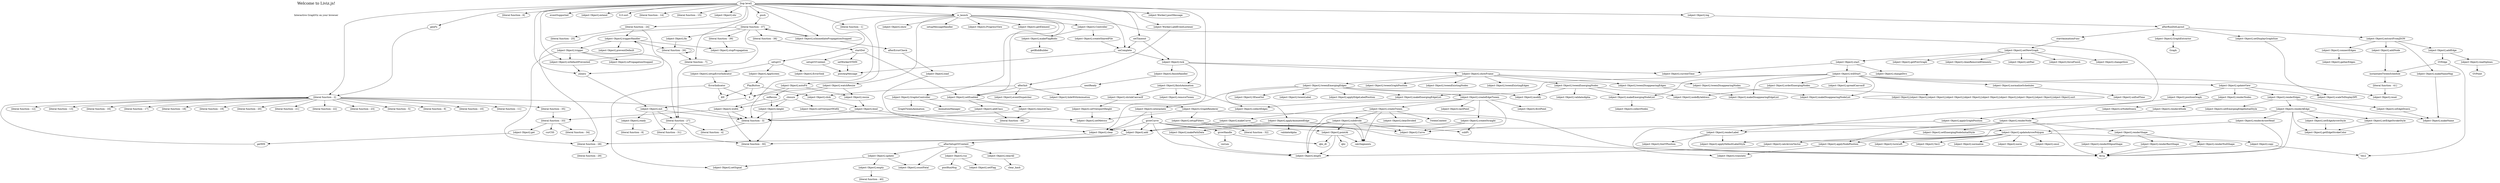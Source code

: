 digraph testgraph{
 {node[shape=none,
       fontsize=23]
  "Welcome to Liviz.js!"
 }
 {node[shape=none]
  "Interactive GraphViz on your browser"
 }
 {edge[color=transparent]
  "Welcome to Liviz.js!" ->
  "Interactive GraphViz on your browser"
 }
 
"[top level]" -> "[literal function - 1]"
"[top level]" -> "[literal function - 2]"
"[literal function - 2]" -> "[literal function - 3]"
"[literal function - 3]" -> "[literal function - 4]"
"[literal function - 2]" -> "[literal function - 5]"
"[top level]" -> "[literal function - 6]"
"[top level]" -> "jQuery"
"jQuery" -> "[object Object].init"
"[top level]" -> "[literal function - 7]"
"[object Object].init" -> "[literal function - 3]"
"[object Object].init" -> "[object Object].ready"
"[object Object].ready" -> "[literal function - 8]"
"[top level]" -> "eventSupported"
"[top level]" -> "[object Object].extend"
"[literal function - 2]" -> "[literal function - 9]"
"[literal function - 2]" -> "[literal function - 10]"
"[literal function - 2]" -> "[literal function - 11]"
"[literal function - 2]" -> "[literal function - 12]"
"[literal function - 2]" -> "[literal function - 13]"
"[top level]" -> "0,0.sort"
"[top level]" -> "[literal function - 14]"
"[top level]" -> "[literal function - 15]"
"[literal function - 2]" -> "[literal function - 16]"
"[literal function - 2]" -> "[literal function - 17]"
"[literal function - 2]" -> "[literal function - 18]"
"[literal function - 2]" -> "[literal function - 19]"
"[top level]" -> "[object Object].xhr"
"[top level]" -> "genFx"
"genFx" -> "[literal function - 2]"
"[literal function - 2]" -> "[literal function - 20]"
"[literal function - 2]" -> "[literal function - 21]"
"[literal function - 1]" -> "[literal function - 3]"
"[literal function - 2]" -> "[literal function - 22]"
"[literal function - 2]" -> "[literal function - 23]"
"[top level]" -> "[literal function - 24]"
"[literal function - 24]" -> "[literal function - 25]"
"[literal function - 24]" -> "jQuery"
"[literal function - 24]" -> "[object Object].triggerHandler"
"[object Object].triggerHandler" -> "[literal function - 26]"
"[literal function - 26]" -> "[literal function - 26]"
"[literal function - 26]" -> "[literal function - 7]"
"[object Object].triggerHandler" -> "[object Object].preventDefault"
"[object Object].triggerHandler" -> "[object Object].stopPropagation"
"[object Object].triggerHandler" -> "[object Object].trigger"
"[object Object].trigger" -> "[literal function - 27]"
"[object Object].trigger" -> "[literal function - 28]"
"[literal function - 28]" -> "[literal function - 29]"
"[object Object].trigger" -> "[object Object].isPropagationStopped"
"[object Object].trigger" -> "[object Object].isDefaultPrevented"
"[top level]" -> "[object Object].isDefaultPrevented"
"[object Object].isDefaultPrevented" -> "jQuery"
"[object Object].isDefaultPrevented" -> "[object Object].triggerHandler"
"[top level]" -> "w_launch"
"w_launch" -> "[object Object].ProgressView"
"w_launch" -> "[object Object].getElement"
"w_launch" -> "[object Object].autoFit"
"[object Object].autoFit" -> "$"
"$" -> "[object Object].init"
"[object Object].init" -> "[literal function - 27]"
"[literal function - 27]" -> "[literal function - 4]"
"[literal function - 27]" -> "[literal function - 30]"
"[object Object].autoFit" -> "[object Object].resize"
"[object Object].resize" -> "[object Object].bind"
"[object Object].bind" -> "[literal function - 3]"
"[object Object].bind" -> "[object Object].add"
"[object Object].add" -> "[literal function - 30]"
"[object Object].add" -> "[literal function - 28]"
"[object Object].autoFit" -> "onResize"
"onResize" -> "[object Object].width"
"[object Object].width" -> "[literal function - 3]"
"[object Object].width" -> "[literal function - 30]"
"onResize" -> "[object Object].height"
"[object Object].height" -> "[literal function - 3]"
"[object Object].height" -> "[literal function - 30]"
"w_launch" -> "[object Object].renderLabel"
"w_launch" -> "[object Object].show"
"w_launch" -> "setupUI"
"setupUI" -> "[object Object].ErrorSink"
"setupUI" -> "[object Object].AppScreen"
"[object Object].AppScreen" -> "PlayButton"
"PlayButton" -> "$H"
"PlayButton" -> "$"
"PlayButton" -> "[object Object].click"
"[object Object].click" -> "[object Object].bind"
"[object Object].init" -> "[literal function - 31]"
"setupUI" -> "[object Object].setupErrorIndicator"
"[object Object].setupErrorIndicator" -> "ErrorIndicator"
"ErrorIndicator" -> "$H"
"ErrorIndicator" -> "[object Object].setSignal"
"ErrorIndicator" -> "$"
"w_launch" -> "[object Object].GraphsController"
"[object Object].GraphsController" -> "[object Object].GraphRenderer"
"[object Object].GraphRenderer" -> "$svg"
"[object Object].GraphRenderer" -> "[object Object].setMetrics"
"[object Object].GraphRenderer" -> "[object Object].setupFilters"
"[object Object].setupFilters" -> "$svg"
"[object Object].setupFilters" -> "[literal function - 32]"
"[object Object].GraphsController" -> "GraphTweenAnimation"
"[object Object].GraphsController" -> "AnimationManager"
"w_launch" -> "[object Object].watchResize"
"[object Object].watchResize" -> "$"
"[object Object].watchResize" -> "[object Object].resize"
"[object Object].watchResize" -> "closure"
"closure" -> "[object Object].width"
"[object Object].width" -> "[literal function - 33]"
"[literal function - 33]" -> "[literal function - 34]"
"[literal function - 33]" -> "[object Object].get"
"[object Object].get" -> "getWH"
"getWH" -> "[literal function - 2]"
"[literal function - 2]" -> "[literal function - 35]"
"[literal function - 35]" -> "[literal function - 33]"
"[literal function - 33]" -> "curCSS"
"closure" -> "[object Object].setViewportWidth"
"[object Object].setViewportWidth" -> "[object Object].setMetrics"
"closure" -> "[object Object].height"
"w_launch" -> "[object Object].setEnabled"
"[object Object].setEnabled" -> "[object Object].addClass"
"[object Object].addClass" -> "[literal function - 3]"
"[object Object].addClass" -> "[literal function - 36]"
"w_launch" -> "setupMessageHandler"
"w_launch" -> "[object Object].Controller"
"[object Object].Controller" -> "[object Object].makeFlagBlobs"
"[object Object].makeFlagBlobs" -> "getBlobBuilder"
"[object Object].Controller" -> "[object Object].createSharedFile"
"[object Object].createSharedFile" -> "onComplete"
"onComplete" -> "postArgMessage"
"[top level]" -> "[object Worker].addEventListener"
"[object Worker].addEventListener" -> "afterInit"
"afterInit" -> "[object Object].setEnabled"
"[object Object].setEnabled" -> "[object Object].removeClass"
"[object Object].removeClass" -> "[literal function - 3]"
"[object Object].removeClass" -> "[literal function - 36]"
"afterInit" -> "[object Object].hideWithAnimation"
"afterInit" -> "[object Object].eventDispatcher"
"afterInit" -> "[object Object].click"
"[top level]" -> ".push"
".push" -> "[literal function - 37]"
"[literal function - 37]" -> "[literal function - 27]"
"[literal function - 27]" -> "[literal function - 31]"
"[literal function - 37]" -> "[object Object].fix"
"[object Object].fix" -> "[literal function - 26]"
"[literal function - 37]" -> "[literal function - 28]"
"[literal function - 37]" -> "[literal function - 38]"
"[literal function - 38]" -> "startDot"
"startDot" -> "[object Object].setEnabled"
"startDot" -> "setWorkerSTDIN"
"setWorkerSTDIN" -> "postArgMessage"
"startDot" -> "setupGVContext"
"setupGVContext" -> "postArgMessage"
"[literal function - 37]" -> "[object Object].isImmediatePropagationStopped"
"[top level]" -> "[object Object].isImmediatePropagationStopped"
"[object Object].isImmediatePropagationStopped" -> "[literal function - 37]"
"[literal function - 37]" -> "[literal function - 39]"
"[literal function - 39]" -> "[object Object].stopPropagation"
"[object Object].isImmediatePropagationStopped" -> "afterErrorCheck"
"afterErrorCheck" -> "[object Object].load"
"[object Object].load" -> "[object Object].clear"
"[top level]" -> "[object Object].clear"
"[object Object].clear" -> "afterSetupGVContext"
"afterSetupGVContext" -> "[object Object].clearAll"
"[object Object].clearAll" -> "clear_hash"
"afterSetupGVContext" -> "[object Object].update"
"[object Object].update" -> "[object Object].empty"
"[object Object].empty" -> "[literal function - 40]"
"[object Object].update" -> "[object Object].countFatal"
"[object Object].update" -> "[object Object].setSignal"
"afterSetupGVContext" -> "[object Object].countFatal"
"afterSetupGVContext" -> "[object Object].run"
"[object Object].run" -> "[object Object].setFlag"
"[object Object].run" -> "postRunMsg"
"[top level]" -> "[object Worker].postMessage"
"[top level]" -> "[object Object].log"
"[object Object].log" -> "afterRunDotLayout"
"afterRunDotLayout" -> "[object Object].GraphExtractor"
"[object Object].GraphExtractor" -> "Graph"
"afterRunDotLayout" -> "[object Object].extractFromJSON"
"[object Object].extractFromJSON" -> "[object Object].addNode"
"[object Object].addNode" -> "instantiateTweenSchedule"
"instantiateTweenSchedule" -> "[literal function - 41]"
"[literal function - 41]" -> "[object Object].reset"
"[object Object].extractFromJSON" -> "[object Object].addEdge"
"[object Object].addEdge" -> "GVEdge"
"GVEdge" -> "Vec2"
"GVEdge" -> "instantiateTweenSchedule"
"[object Object].addEdge" -> "[object Object].readSplines"
"[object Object].readSplines" -> "GVPoint"
"[object Object].extractFromJSON" -> "[object Object].connectEdges"
"[object Object].connectEdges" -> "[object Object].gatherEdges"
"[object Object].extractFromJSON" -> "[object Object].makeNameMap"
"[object Object].makeNameMap" -> "[object Object].makeName"
"afterRunDotLayout" -> "[object Object].setDisplayGraphSize"
"[object Object].setDisplayGraphSize" -> "[object Object].scaleToDisplayDPI"
"afterRunDotLayout" -> "startAnimationFunc"
"startAnimationFunc" -> "[object Object].setNewGraph"
"[object Object].setNewGraph" -> "[object Object].forceFinish"
"[object Object].setNewGraph" -> "[object Object].changeSlow"
"[object Object].setNewGraph" -> "[object Object].getPrevGraph"
"[object Object].setNewGraph" -> "[object Object].cleanRemovedElements"
"[object Object].setNewGraph" -> "[object Object].setPair"
"[object Object].setNewGraph" -> "[object Object].start"
"[object Object].start" -> "[object Object].willStart"
"[object Object].willStart" -> "[object Object].spreadCanvasIf"
"[object Object].willStart" -> "[object Object].updateView"
"[object Object].updateView" -> "[object Object].scaleToDisplayDPI"
"[object Object].updateView" -> "[object Object].positionGraph"
"[object Object].positionGraph" -> "[object Object].applyGraphPosition"
"[object Object].applyGraphPosition" -> "[object Object].translate"
"[object Object].updateView" -> "[object Object].renderNodes"
"[object Object].renderNodes" -> "[object Object].isNodeDrawn"
"[object Object].renderNodes" -> "[object Object].renderANode"
"[object Object].renderANode" -> "[object Object].renderNode"
"[object Object].renderNode" -> "$svg"
"[object Object].renderNode" -> "[object Object].applyNodePosition"
"[object Object].applyNodePosition" -> "[object Object].translate"
"[object Object].renderNode" -> "[object Object].renderShape"
"[object Object].renderShape" -> "[object Object].renderNullShape"
"[object Object].renderNullShape" -> "$svg"
"[object Object].renderNode" -> "[object Object].renderLabel"
"[object Object].renderLabel" -> "$svg"
"[object Object].renderLabel" -> "[object Object].applyDefaultLabelStyle"
"[object Object].renderLabel" -> "[object Object].fontYPosition"
"[object Object].renderNode" -> "[object Object].setEmergingNodeInitialStyle"
"[object Object].renderShape" -> "[object Object].renderEllipseShape"
"[object Object].renderEllipseShape" -> "$svg"
"[object Object].renderShape" -> "[object Object].renderRectShape"
"[object Object].renderRectShape" -> "$svg"
"[object Object].updateView" -> "[object Object].renderEdges"
"[object Object].renderEdges" -> "[object Object].isEdgeDrawn"
"[object Object].isEdgeDrawn" -> "[object Object].makeName"
"[object Object].renderEdges" -> "[object Object].makeName"
"[object Object].renderEdges" -> "[object Object].renderAEdge"
"[object Object].renderAEdge" -> "$svg"
"[object Object].renderAEdge" -> "[object Object].setEdgeStrokeStyle"
"[object Object].setEdgeStrokeStyle" -> "[object Object].getEdgeStrokeColor"
"[object Object].renderAEdge" -> "[object Object].getEdgeStrokeColor"
"[object Object].renderAEdge" -> "[object Object].renderArrawHead"
"[object Object].renderArrawHead" -> "$svg"
"[object Object].renderArrawHead" -> "[object Object].updateArrowPolygon"
"[object Object].updateArrowPolygon" -> "[object Object].calcArrowVector"
"[object Object].updateArrowPolygon" -> "[object Object].Vec2"
"[object Object].updateArrowPolygon" -> "[object Object].normalize"
"[object Object].updateArrowPolygon" -> "[object Object].norm"
"[object Object].updateArrowPolygon" -> "[object Object].smul"
"[object Object].updateArrowPolygon" -> "[object Object].copy"
"[object Object].copy" -> "Vec2"
"[object Object].updateArrowPolygon" -> "[object Object].turnLeft"
"[object Object].updateArrowPolygon" -> "[object Object].applyNodePosition"
"[object Object].renderAEdge" -> "[object Object].setEdgeArrowStyle"
"[object Object].setEdgeArrowStyle" -> "[object Object].getEdgeStrokeColor"
"[object Object].renderAEdge" -> "[object Object].applyDefaultLabelStyle"
"[object Object].renderEdges" -> "[object Object].setEmergingEdgeInitialStyle"
"[object Object].willStart" -> "[object Object].makeEmergingNodeList"
"[object Object].makeEmergingNodeList" -> "[object Object].collectNodes"
"[object Object].willStart" -> "[object Object].makeDisappearingNodeList"
"[object Object].willStart" -> "[object Object].makeEmergingEdgeList"
"[object Object].makeEmergingEdgeList" -> "[object Object].collectEdges"
"[object Object].willStart" -> "[object Object].makeDisappearingEdgeList"
"[object Object].willStart" -> "[object Object].reset"
"[object Object].willStart" -> "[object Object].orderEmergingNodes"
"[object Object].orderEmergingNodes" -> "[object Object].nodeByAddress"
"[object Object].orderEmergingNodes" -> "[object Object],[object Object],[object Object],[object Object],[object Object],[object Object],[object Object],[object Object],[object Object],[object Object].sort"
"[object Object].willStart" -> "[object Object].normalizeSchedules"
"[object Object].normalizeSchedules" -> "[object Object].unEndTime"
"[object Object].start" -> "[object Object].changeDivs"
"[object Object].start" -> "[object Object].currentTime"
"[top level]" -> "setTimeout"
"setTimeout" -> "onComplete"
"[top level]" -> "onComplete"
"onComplete" -> "[object Object].tick"
"[object Object].tick" -> "[object Object].currentTime"
"[object Object].tick" -> "[object Object].showFrame"
"[object Object].showFrame" -> "[object Object].tweenGraphPosition"
"[object Object].showFrame" -> "[object Object].tweenEmergingNodes"
"[object Object].tweenEmergingNodes" -> "[object Object].makeEmergingNodeList"
"[object Object].tweenEmergingNodes" -> "[object Object].nodeByAddress"
"[object Object].tweenEmergingNodes" -> "[object Object].modify"
"[object Object].tweenEmergingNodes" -> "[object Object].validateAlpha"
"[object Object].showFrame" -> "[object Object].tweenEmergingEdges"
"[object Object].tweenEmergingEdges" -> "[object Object].makeEmergingEdgeList"
"[object Object].tweenEmergingEdges" -> "[object Object].createEdgeTween"
"[object Object].createEdgeTween" -> "[object Object].firstPoint"
"[object Object].createEdgeTween" -> "[object Object].lastPoint"
"[object Object].createEdgeTween" -> "[object Object].createStraight"
"[object Object].createStraight" -> "[object Object].Curve"
"[object Object].createStraight" -> "[object Object].add"
"[object Object].createStraight" -> "subPt"
"[object Object].createEdgeTween" -> "[object Object].makeCurve"
"[object Object].makeCurve" -> "[object Object].Curve"
"[object Object].makeCurve" -> "[object Object].add"
"[object Object].createEdgeTween" -> "[object Object].createTween"
"[object Object].createTween" -> "[object Object].clearDivided"
"[object Object].createTween" -> "[object Object].length"
"[object Object].createTween" -> "calcSegments"
"[object Object].createTween" -> "TweenContext"
"[object Object].createEdgeTween" -> "[object Object].Curve"
"[object Object].tweenEmergingEdges" -> "[object Object].modify"
"[object Object].tweenEmergingEdges" -> "[object Object].SEaseOut"
"[object Object].tweenEmergingEdges" -> "[object Object].interpolate"
"[object Object].interpolate" -> "[object Object].clear"
"[object Object].interpolate" -> "growCurve"
"growCurve" -> "[object Object].length"
"growCurve" -> "calcSegments"
"growCurve" -> "[object Object].clear"
"growCurve" -> "[object Object].add"
"growCurve" -> "growHandle"
"growHandle" -> "qbz_dt"
"growHandle" -> "vecLen"
"growCurve" -> "[object Object].pointAt"
"[object Object].pointAt" -> "[object Object].length"
"[object Object].pointAt" -> "calcSegments"
"[object Object].pointAt" -> "qbz"
"[object Object].pointAt" -> "qbz_dt"
"[object Object].tweenEmergingEdges" -> "[object Object].applyAnimatedEdge"
"[object Object].applyAnimatedEdge" -> "[object Object].makePathData"
"[object Object].makePathData" -> "[object Object].length"
"[object Object].applyAnimatedEdge" -> "[object Object].updateArrowPolygon"
"[object Object].calcArrowVector" -> "[object Object].length"
"[object Object].applyAnimatedEdge" -> "validateAlpha"
"[object Object].tweenEmergingEdges" -> "[object Object].tweenLabel"
"[object Object].tweenEmergingEdges" -> "[object Object].applyEdgeLabelPosition"
"[object Object].createTween" -> "[object Object].subdivide"
"[object Object].subdivide" -> "[object Object].length"
"[object Object].subdivide" -> "calcSegments"
"[object Object].subdivide" -> "[object Object].Curve"
"[object Object].subdivide" -> "[object Object].pointAt"
"[object Object].subdivide" -> "subPt"
"[object Object].subdivide" -> "[object Object].add"
"[object Object].showFrame" -> "[object Object].tweenExistingNodes"
"[object Object].showFrame" -> "[object Object].tweenExistingEdges"
"[object Object].showFrame" -> "[object Object].tweenDisappearingNodes"
"[object Object].tweenDisappearingNodes" -> "[object Object].makeDisappearingNodeList"
"[object Object].showFrame" -> "[object Object].tweenDisappearingEdges"
"[object Object].tweenDisappearingEdges" -> "[object Object].makeDisappearingEdgeList"
"setTimeout" -> "[object Object].tick"
"[object Object].tick" -> "[object Object].finishAnimation"
"[object Object].finishAnimation" -> "[object Object].collectEdges"
"[object Object].finishAnimation" -> "[object Object].removeTween"
"[object Object].finishAnimation" -> "[object Object].shrinkCanvasIf"
"[object Object].shrinkCanvasIf" -> "[object Object].setViewportHeight"
"[object Object].setViewportHeight" -> "[object Object].setMetrics"
"[object Object].tick" -> "[object Object].finishHandler"
"[object Object].finishHandler" -> "nextReady"
"nextReady" -> "[object Object].setEnabled"
}


